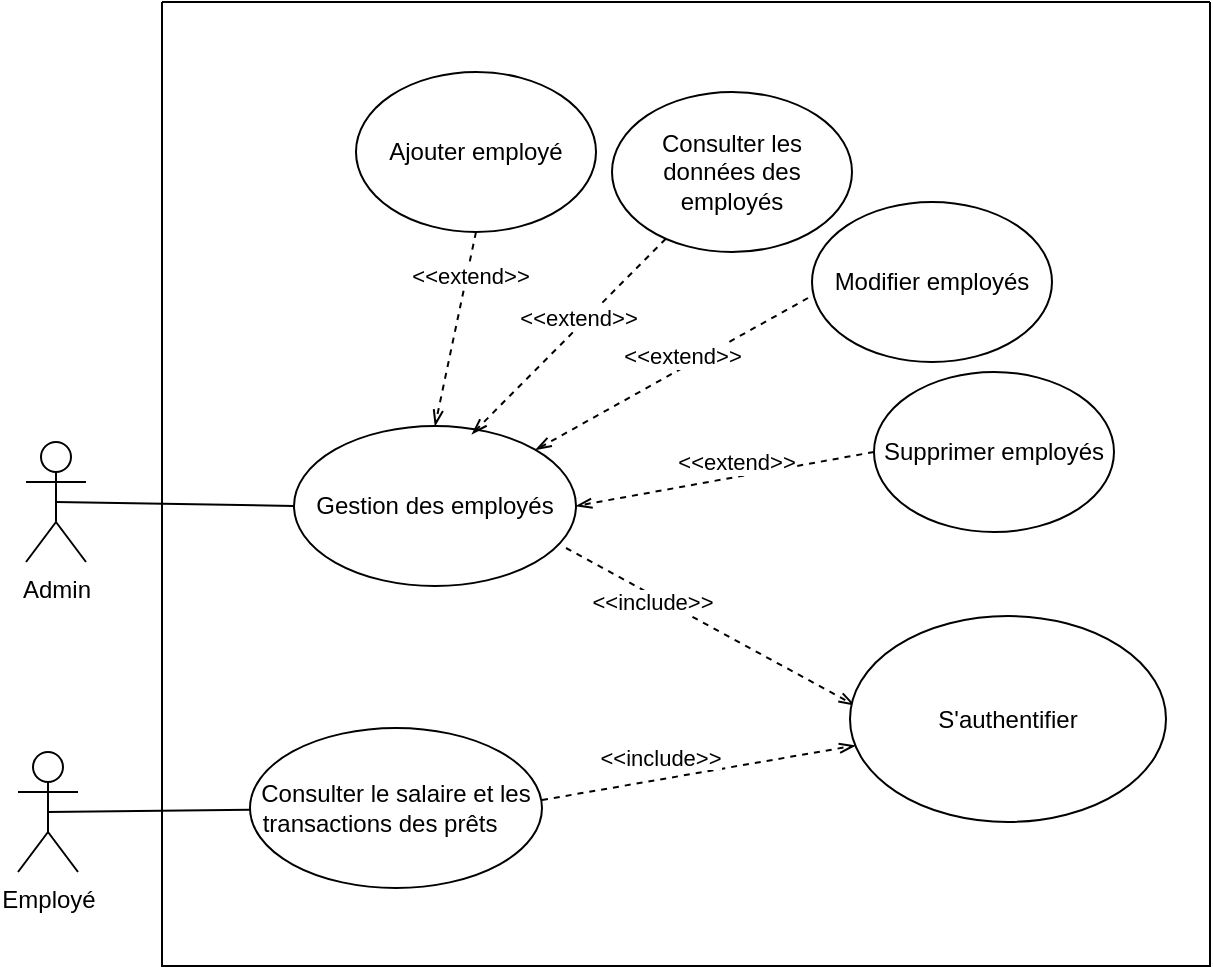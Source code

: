 <mxfile version="28.0.3">
  <diagram name="Page-1" id="32wDH4deojBio2F4ecRy">
    <mxGraphModel dx="1900" dy="996" grid="0" gridSize="10" guides="1" tooltips="1" connect="1" arrows="1" fold="1" page="0" pageScale="1" pageWidth="827" pageHeight="1169" math="0" shadow="0">
      <root>
        <mxCell id="0" />
        <mxCell id="1" parent="0" />
        <mxCell id="FgvImvcRu4sn3ergdx58-2" value="Admin" style="shape=umlActor;verticalLabelPosition=bottom;verticalAlign=top;html=1;outlineConnect=0;" parent="1" vertex="1">
          <mxGeometry x="-13" y="27" width="30" height="60" as="geometry" />
        </mxCell>
        <mxCell id="FgvImvcRu4sn3ergdx58-3" value="Employé" style="shape=umlActor;verticalLabelPosition=bottom;verticalAlign=top;html=1;outlineConnect=0;" parent="1" vertex="1">
          <mxGeometry x="-17" y="182" width="30" height="60" as="geometry" />
        </mxCell>
        <mxCell id="FgvImvcRu4sn3ergdx58-4" value="Gestion des employés" style="ellipse;whiteSpace=wrap;html=1;" parent="1" vertex="1">
          <mxGeometry x="121" y="19" width="141" height="80" as="geometry" />
        </mxCell>
        <mxCell id="FgvImvcRu4sn3ergdx58-5" value="" style="endArrow=none;html=1;rounded=0;entryX=0;entryY=0.5;entryDx=0;entryDy=0;exitX=0.5;exitY=0.5;exitDx=0;exitDy=0;exitPerimeter=0;" parent="1" source="FgvImvcRu4sn3ergdx58-2" target="FgvImvcRu4sn3ergdx58-4" edge="1">
          <mxGeometry width="50" height="50" relative="1" as="geometry">
            <mxPoint x="-75" y="20" as="sourcePoint" />
            <mxPoint x="-25" y="-30" as="targetPoint" />
          </mxGeometry>
        </mxCell>
        <mxCell id="FgvImvcRu4sn3ergdx58-7" value="Modifier employés" style="ellipse;whiteSpace=wrap;html=1;" parent="1" vertex="1">
          <mxGeometry x="380" y="-93" width="120" height="80" as="geometry" />
        </mxCell>
        <mxCell id="FgvImvcRu4sn3ergdx58-8" value="Consulter les données des employés" style="ellipse;whiteSpace=wrap;html=1;" parent="1" vertex="1">
          <mxGeometry x="280" y="-148" width="120" height="80" as="geometry" />
        </mxCell>
        <mxCell id="FgvImvcRu4sn3ergdx58-9" value="Ajouter employé" style="ellipse;whiteSpace=wrap;html=1;" parent="1" vertex="1">
          <mxGeometry x="152" y="-158" width="120" height="80" as="geometry" />
        </mxCell>
        <mxCell id="FgvImvcRu4sn3ergdx58-10" value="" style="fontSize=12;html=1;endFill=0;startFill=0;endSize=6;startSize=6;dashed=1;endArrow=openThin;startArrow=none;rounded=0;exitX=0.5;exitY=1;exitDx=0;exitDy=0;entryX=0.5;entryY=0;entryDx=0;entryDy=0;" parent="1" target="FgvImvcRu4sn3ergdx58-4" edge="1" source="FgvImvcRu4sn3ergdx58-9">
          <mxGeometry width="160" relative="1" as="geometry">
            <mxPoint x="206" y="19" as="sourcePoint" />
            <mxPoint x="264" y="-64" as="targetPoint" />
          </mxGeometry>
        </mxCell>
        <mxCell id="FgvImvcRu4sn3ergdx58-11" value="&amp;lt;&amp;lt;extend&amp;gt;&amp;gt;" style="edgeLabel;html=1;align=center;verticalAlign=middle;resizable=0;points=[];" parent="FgvImvcRu4sn3ergdx58-10" vertex="1" connectable="0">
          <mxGeometry x="-0.015" y="-1" relative="1" as="geometry">
            <mxPoint x="8" y="-26" as="offset" />
          </mxGeometry>
        </mxCell>
        <mxCell id="FgvImvcRu4sn3ergdx58-16" value="Supprimer employés" style="ellipse;whiteSpace=wrap;html=1;" parent="1" vertex="1">
          <mxGeometry x="411" y="-8" width="120" height="80" as="geometry" />
        </mxCell>
        <mxCell id="FgvImvcRu4sn3ergdx58-20" value="" style="fontSize=12;html=1;endFill=0;startFill=0;endSize=6;startSize=6;dashed=1;endArrow=openThin;startArrow=none;rounded=0;entryX=0.015;entryY=0.433;entryDx=0;entryDy=0;exitX=1;exitY=0.5;exitDx=0;exitDy=0;entryPerimeter=0;" parent="1" target="FgvImvcRu4sn3ergdx58-19" edge="1">
          <mxGeometry width="160" relative="1" as="geometry">
            <mxPoint x="257" y="80" as="sourcePoint" />
            <mxPoint x="406" y="53" as="targetPoint" />
          </mxGeometry>
        </mxCell>
        <mxCell id="FgvImvcRu4sn3ergdx58-22" value="" style="endArrow=none;html=1;rounded=0;exitX=0.5;exitY=0.5;exitDx=0;exitDy=0;exitPerimeter=0;" parent="1" source="FgvImvcRu4sn3ergdx58-3" target="5i_C-h6e73h0kvVIP9Z1-2" edge="1">
          <mxGeometry width="50" height="50" relative="1" as="geometry">
            <mxPoint x="-8" y="213" as="sourcePoint" />
            <mxPoint x="-25" y="161" as="targetPoint" />
          </mxGeometry>
        </mxCell>
        <mxCell id="FgvImvcRu4sn3ergdx58-23" value="" style="swimlane;startSize=0;" parent="1" vertex="1">
          <mxGeometry x="55" y="-193" width="524" height="482" as="geometry">
            <mxRectangle x="55" y="-193" width="50" height="44" as="alternateBounds" />
          </mxGeometry>
        </mxCell>
        <mxCell id="FgvImvcRu4sn3ergdx58-19" value="S&#39;authentifier" style="ellipse;whiteSpace=wrap;html=1;" parent="FgvImvcRu4sn3ergdx58-23" vertex="1">
          <mxGeometry x="344" y="307" width="158" height="103" as="geometry" />
        </mxCell>
        <mxCell id="5i_C-h6e73h0kvVIP9Z1-2" value="Consulter le salaire et les transactions des prêts&lt;span style=&quot;white-space: pre;&quot;&gt;&#x9;&lt;/span&gt;" style="ellipse;whiteSpace=wrap;html=1;" vertex="1" parent="FgvImvcRu4sn3ergdx58-23">
          <mxGeometry x="44" y="363" width="146" height="80" as="geometry" />
        </mxCell>
        <mxCell id="5i_C-h6e73h0kvVIP9Z1-3" value="" style="fontSize=12;html=1;endFill=0;startFill=0;endSize=6;startSize=6;dashed=1;endArrow=openThin;startArrow=none;rounded=0;exitX=1;exitY=0.5;exitDx=0;exitDy=0;" edge="1" parent="FgvImvcRu4sn3ergdx58-23" target="FgvImvcRu4sn3ergdx58-19">
          <mxGeometry width="160" relative="1" as="geometry">
            <mxPoint x="190" y="399" as="sourcePoint" />
            <mxPoint x="334" y="478" as="targetPoint" />
          </mxGeometry>
        </mxCell>
        <mxCell id="5i_C-h6e73h0kvVIP9Z1-1" value="&amp;lt;&amp;lt;include&amp;gt;&amp;gt;" style="edgeLabel;html=1;align=center;verticalAlign=middle;resizable=0;points=[];" vertex="1" connectable="0" parent="FgvImvcRu4sn3ergdx58-23">
          <mxGeometry x="296" y="219" as="geometry">
            <mxPoint x="-51" y="81" as="offset" />
          </mxGeometry>
        </mxCell>
        <mxCell id="5i_C-h6e73h0kvVIP9Z1-4" value="&lt;span style=&quot;font-size: 11px; background-color: rgb(255, 255, 255);&quot;&gt;&amp;lt;&amp;lt;include&amp;gt;&amp;gt;&lt;/span&gt;" style="text;html=1;align=center;verticalAlign=middle;resizable=0;points=[];autosize=1;strokeColor=none;fillColor=none;" vertex="1" parent="1">
          <mxGeometry x="264" y="171" width="79" height="27" as="geometry" />
        </mxCell>
        <mxCell id="5i_C-h6e73h0kvVIP9Z1-6" value="" style="fontSize=12;html=1;endFill=0;startFill=0;endSize=6;startSize=6;dashed=1;endArrow=openThin;startArrow=none;rounded=0;" edge="1" parent="1" source="FgvImvcRu4sn3ergdx58-8">
          <mxGeometry width="160" relative="1" as="geometry">
            <mxPoint x="226" y="-69" as="sourcePoint" />
            <mxPoint x="210" y="23" as="targetPoint" />
          </mxGeometry>
        </mxCell>
        <mxCell id="5i_C-h6e73h0kvVIP9Z1-7" value="&amp;lt;&amp;lt;extend&amp;gt;&amp;gt;" style="edgeLabel;html=1;align=center;verticalAlign=middle;resizable=0;points=[];" vertex="1" connectable="0" parent="5i_C-h6e73h0kvVIP9Z1-6">
          <mxGeometry x="-0.015" y="-1" relative="1" as="geometry">
            <mxPoint x="4" y="-8" as="offset" />
          </mxGeometry>
        </mxCell>
        <mxCell id="5i_C-h6e73h0kvVIP9Z1-10" value="" style="fontSize=12;html=1;endFill=0;startFill=0;endSize=6;startSize=6;dashed=1;endArrow=openThin;startArrow=none;rounded=0;" edge="1" parent="1" target="FgvImvcRu4sn3ergdx58-4">
          <mxGeometry width="160" relative="1" as="geometry">
            <mxPoint x="378" y="-45" as="sourcePoint" />
            <mxPoint x="341" y="54" as="targetPoint" />
          </mxGeometry>
        </mxCell>
        <mxCell id="5i_C-h6e73h0kvVIP9Z1-11" value="&amp;lt;&amp;lt;extend&amp;gt;&amp;gt;" style="edgeLabel;html=1;align=center;verticalAlign=middle;resizable=0;points=[];" vertex="1" connectable="0" parent="5i_C-h6e73h0kvVIP9Z1-10">
          <mxGeometry x="-0.015" y="-1" relative="1" as="geometry">
            <mxPoint x="4" y="-8" as="offset" />
          </mxGeometry>
        </mxCell>
        <mxCell id="5i_C-h6e73h0kvVIP9Z1-12" value="" style="fontSize=12;html=1;endFill=0;startFill=0;endSize=6;startSize=6;dashed=1;endArrow=openThin;startArrow=none;rounded=0;exitX=0;exitY=0.5;exitDx=0;exitDy=0;entryX=1;entryY=0.5;entryDx=0;entryDy=0;" edge="1" parent="1" source="FgvImvcRu4sn3ergdx58-16" target="FgvImvcRu4sn3ergdx58-4">
          <mxGeometry width="160" relative="1" as="geometry">
            <mxPoint x="424" y="-1" as="sourcePoint" />
            <mxPoint x="282" y="75" as="targetPoint" />
          </mxGeometry>
        </mxCell>
        <mxCell id="5i_C-h6e73h0kvVIP9Z1-13" value="&amp;lt;&amp;lt;extend&amp;gt;&amp;gt;" style="edgeLabel;html=1;align=center;verticalAlign=middle;resizable=0;points=[];" vertex="1" connectable="0" parent="5i_C-h6e73h0kvVIP9Z1-12">
          <mxGeometry x="-0.015" y="-1" relative="1" as="geometry">
            <mxPoint x="4" y="-8" as="offset" />
          </mxGeometry>
        </mxCell>
      </root>
    </mxGraphModel>
  </diagram>
</mxfile>
